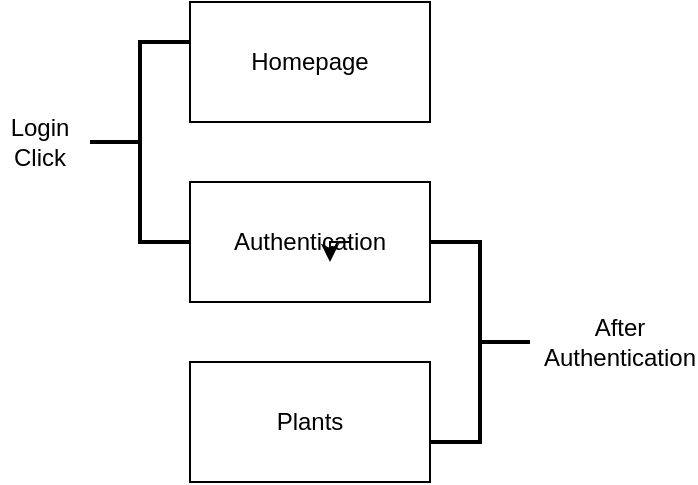 <mxfile version="14.7.4" type="embed" pages="4"><diagram id="yclw1ULg6vFk_WbH5rQ_" name="Main Diagram"><mxGraphModel dx="899" dy="782" grid="1" gridSize="10" guides="1" tooltips="1" connect="1" arrows="1" fold="1" page="1" pageScale="1" pageWidth="850" pageHeight="1100" math="0" shadow="0"><root><mxCell id="0"/><mxCell id="1" parent="0"/><mxCell id="2" value="" style="rounded=0;whiteSpace=wrap;html=1;" vertex="1" parent="1"><mxGeometry x="365" y="40" width="120" height="60" as="geometry"/></mxCell><mxCell id="3" value="Homepage" style="text;html=1;strokeColor=none;fillColor=none;align=center;verticalAlign=middle;whiteSpace=wrap;rounded=0;" vertex="1" parent="1"><mxGeometry x="405" y="60" width="40" height="20" as="geometry"/></mxCell><mxCell id="8" value="" style="rounded=0;whiteSpace=wrap;html=1;" vertex="1" parent="1"><mxGeometry x="365" y="130" width="120" height="60" as="geometry"/></mxCell><mxCell id="9" value="Authentication" style="text;html=1;strokeColor=none;fillColor=none;align=center;verticalAlign=middle;whiteSpace=wrap;rounded=0;" vertex="1" parent="1"><mxGeometry x="405" y="150" width="40" height="20" as="geometry"/></mxCell><mxCell id="10" value="" style="strokeWidth=2;html=1;shape=mxgraph.flowchart.annotation_2;align=left;labelPosition=right;pointerEvents=1;" vertex="1" parent="1"><mxGeometry x="315" y="60" width="50" height="100" as="geometry"/></mxCell><mxCell id="11" value="Login Click" style="text;html=1;strokeColor=none;fillColor=none;align=center;verticalAlign=middle;whiteSpace=wrap;rounded=0;" vertex="1" parent="1"><mxGeometry x="270" y="100" width="40" height="20" as="geometry"/></mxCell><mxCell id="12" value="" style="rounded=0;whiteSpace=wrap;html=1;" vertex="1" parent="1"><mxGeometry x="365" y="220" width="120" height="60" as="geometry"/></mxCell><mxCell id="13" value="" style="strokeWidth=2;html=1;shape=mxgraph.flowchart.annotation_2;align=left;labelPosition=right;pointerEvents=1;flipH=1;" vertex="1" parent="1"><mxGeometry x="485" y="160" width="50" height="100" as="geometry"/></mxCell><mxCell id="14" value="Plants" style="text;html=1;strokeColor=none;fillColor=none;align=center;verticalAlign=middle;whiteSpace=wrap;rounded=0;" vertex="1" parent="1"><mxGeometry x="405" y="240" width="40" height="20" as="geometry"/></mxCell><mxCell id="15" value="After Authentication" style="text;html=1;strokeColor=none;fillColor=none;align=center;verticalAlign=middle;whiteSpace=wrap;rounded=0;" vertex="1" parent="1"><mxGeometry x="560" y="200" width="40" height="20" as="geometry"/></mxCell><mxCell id="nSdYHwU-kug_QnSnJprZ-15" style="edgeStyle=orthogonalEdgeStyle;rounded=0;orthogonalLoop=1;jettySize=auto;html=1;exitX=1;exitY=0.5;exitDx=0;exitDy=0;entryX=0.75;entryY=1;entryDx=0;entryDy=0;" edge="1" parent="1" source="9" target="9"><mxGeometry relative="1" as="geometry"/></mxCell></root></mxGraphModel></diagram><diagram id="PUIj7rCm0iovViKKXlg5" name="Homepage"><mxGraphModel dx="899" dy="782" grid="1" gridSize="10" guides="1" tooltips="1" connect="1" arrows="1" fold="1" page="1" pageScale="1" pageWidth="850" pageHeight="1100" math="0" shadow="0"><root><mxCell id="lg5776qy8qXzaJbZs1tl-0"/><mxCell id="lg5776qy8qXzaJbZs1tl-1" parent="lg5776qy8qXzaJbZs1tl-0"/><mxCell id="lg5776qy8qXzaJbZs1tl-2" value="" style="rounded=0;whiteSpace=wrap;html=1;" vertex="1" parent="lg5776qy8qXzaJbZs1tl-1"><mxGeometry width="850" height="60" as="geometry"/></mxCell><mxCell id="lg5776qy8qXzaJbZs1tl-3" value="" style="rounded=1;whiteSpace=wrap;html=1;" vertex="1" parent="lg5776qy8qXzaJbZs1tl-1"><mxGeometry x="730" width="120" height="60" as="geometry"/></mxCell><mxCell id="lg5776qy8qXzaJbZs1tl-4" value="Login" style="text;html=1;strokeColor=none;fillColor=none;align=center;verticalAlign=middle;whiteSpace=wrap;rounded=0;" vertex="1" parent="lg5776qy8qXzaJbZs1tl-1"><mxGeometry x="770" y="20" width="40" height="20" as="geometry"/></mxCell><mxCell id="lg5776qy8qXzaJbZs1tl-5" value="&lt;font style=&quot;font-size: 24px&quot;&gt;Water My Plants&lt;/font&gt;" style="text;html=1;strokeColor=none;fillColor=none;align=center;verticalAlign=middle;whiteSpace=wrap;rounded=0;" vertex="1" parent="lg5776qy8qXzaJbZs1tl-1"><mxGeometry x="10" y="20" width="160" height="20" as="geometry"/></mxCell><mxCell id="lg5776qy8qXzaJbZs1tl-6" value="" style="whiteSpace=wrap;html=1;aspect=fixed;" vertex="1" parent="lg5776qy8qXzaJbZs1tl-1"><mxGeometry x="160" y="90" width="540" height="540" as="geometry"/></mxCell><mxCell id="lg5776qy8qXzaJbZs1tl-7" value="Image" style="text;html=1;strokeColor=none;fillColor=none;align=center;verticalAlign=middle;whiteSpace=wrap;rounded=0;" vertex="1" parent="lg5776qy8qXzaJbZs1tl-1"><mxGeometry x="420" y="360" width="40" height="20" as="geometry"/></mxCell></root></mxGraphModel></diagram><diagram id="p4h2uIqO460c-Q5HBeCA" name="Login Page"><mxGraphModel dx="899" dy="782" grid="1" gridSize="10" guides="1" tooltips="1" connect="1" arrows="1" fold="1" page="1" pageScale="1" pageWidth="850" pageHeight="1100" math="0" shadow="0"><root><mxCell id="YOneSvAEBS5pEPIZDMNY-0"/><mxCell id="YOneSvAEBS5pEPIZDMNY-1" parent="YOneSvAEBS5pEPIZDMNY-0"/><mxCell id="YOneSvAEBS5pEPIZDMNY-2" value="" style="rounded=0;whiteSpace=wrap;html=1;" vertex="1" parent="YOneSvAEBS5pEPIZDMNY-1"><mxGeometry width="850" height="60" as="geometry"/></mxCell><mxCell id="YOneSvAEBS5pEPIZDMNY-3" value="" style="rounded=1;whiteSpace=wrap;html=1;" vertex="1" parent="YOneSvAEBS5pEPIZDMNY-1"><mxGeometry x="730" width="120" height="60" as="geometry"/></mxCell><mxCell id="Wf5KB4MOkmPtYmZ8Qt2E-0" value="&lt;font style=&quot;font-size: 24px&quot;&gt;Water My Plants&lt;/font&gt;" style="text;html=1;strokeColor=none;fillColor=none;align=center;verticalAlign=middle;whiteSpace=wrap;rounded=0;" vertex="1" parent="YOneSvAEBS5pEPIZDMNY-1"><mxGeometry x="10" y="20" width="160" height="20" as="geometry"/></mxCell><mxCell id="Wf5KB4MOkmPtYmZ8Qt2E-1" value="Email address" style="fillColor=none;strokeColor=none;align=left;fontSize=14;" vertex="1" parent="YOneSvAEBS5pEPIZDMNY-1"><mxGeometry width="260" height="40" relative="1" as="geometry"><mxPoint x="25" y="100" as="offset"/></mxGeometry></mxCell><mxCell id="Wf5KB4MOkmPtYmZ8Qt2E-2" value="" style="html=1;shadow=0;dashed=0;shape=mxgraph.bootstrap.rrect;rSize=5;fillColor=none;strokeColor=#999999;align=left;spacing=15;fontSize=14;fontColor=#6C767D;" vertex="1" parent="YOneSvAEBS5pEPIZDMNY-1"><mxGeometry width="800" height="30" relative="1" as="geometry"><mxPoint x="25" y="140" as="offset"/></mxGeometry></mxCell><mxCell id="Wf5KB4MOkmPtYmZ8Qt2E-3" value="We'll never share your email with anyone else." style="fillColor=none;strokeColor=none;align=left;spacing=2;fontSize=12;fontColor=#999999;" vertex="1" parent="YOneSvAEBS5pEPIZDMNY-1"><mxGeometry width="260" height="30" relative="1" as="geometry"><mxPoint x="25" y="170" as="offset"/></mxGeometry></mxCell><mxCell id="Wf5KB4MOkmPtYmZ8Qt2E-4" value="Password" style="fillColor=none;strokeColor=none;align=left;fontSize=14;" vertex="1" parent="YOneSvAEBS5pEPIZDMNY-1"><mxGeometry width="260" height="40" relative="1" as="geometry"><mxPoint x="25" y="200" as="offset"/></mxGeometry></mxCell><mxCell id="Wf5KB4MOkmPtYmZ8Qt2E-5" value="" style="html=1;shadow=0;dashed=0;shape=mxgraph.bootstrap.rrect;rSize=5;fillColor=none;strokeColor=#999999;align=left;spacing=15;fontSize=14;fontColor=#6C767D;" vertex="1" parent="YOneSvAEBS5pEPIZDMNY-1"><mxGeometry width="800" height="30" relative="1" as="geometry"><mxPoint x="25" y="240" as="offset"/></mxGeometry></mxCell><mxCell id="Wf5KB4MOkmPtYmZ8Qt2E-6" value="Check me out" style="html=1;shadow=0;dashed=0;shape=mxgraph.bootstrap.rrect;rSize=2;fillColor=#EDEDED;strokeColor=#999999;align=left;fontSize=14;fontColor=#000000;labelPosition=right;verticalLabelPosition=middle;verticalAlign=middle;spacingLeft=5;spacingTop=-2;gradientColor=#DEDEDE;" vertex="1" parent="YOneSvAEBS5pEPIZDMNY-1"><mxGeometry width="10" height="10" relative="1" as="geometry"><mxPoint x="25" y="290" as="offset"/></mxGeometry></mxCell><mxCell id="Wf5KB4MOkmPtYmZ8Qt2E-7" value="Sign in" style="html=1;shadow=0;dashed=0;shape=mxgraph.bootstrap.rrect;rSize=5;fillColor=#0085FC;strokeColor=none;align=center;fontSize=14;fontColor=#FFFFFF;" vertex="1" parent="YOneSvAEBS5pEPIZDMNY-1"><mxGeometry width="70" height="40" relative="1" as="geometry"><mxPoint x="25" y="320" as="offset"/></mxGeometry></mxCell></root></mxGraphModel></diagram><diagram id="nBGy-O6szWfCmj0onqlp" name="Plants"><mxGraphModel dx="899" dy="782" grid="1" gridSize="10" guides="1" tooltips="1" connect="1" arrows="1" fold="1" page="1" pageScale="1" pageWidth="850" pageHeight="1100" math="0" shadow="0"><root><mxCell id="DuwunkOj8kha_-xpxcaw-0"/><mxCell id="DuwunkOj8kha_-xpxcaw-1" parent="DuwunkOj8kha_-xpxcaw-0"/><mxCell id="DuwunkOj8kha_-xpxcaw-2" value="" style="rounded=0;whiteSpace=wrap;html=1;" vertex="1" parent="DuwunkOj8kha_-xpxcaw-1"><mxGeometry width="850" height="60" as="geometry"/></mxCell><mxCell id="DuwunkOj8kha_-xpxcaw-3" value="&lt;font style=&quot;font-size: 24px&quot;&gt;Water My Plants&lt;/font&gt;" style="text;html=1;strokeColor=none;fillColor=none;align=center;verticalAlign=middle;whiteSpace=wrap;rounded=0;" vertex="1" parent="DuwunkOj8kha_-xpxcaw-1"><mxGeometry x="10" y="20" width="160" height="20" as="geometry"/></mxCell><mxCell id="DuwunkOj8kha_-xpxcaw-4" value="" style="whiteSpace=wrap;html=1;aspect=fixed;" vertex="1" parent="DuwunkOj8kha_-xpxcaw-1"><mxGeometry x="80" y="120" width="200" height="200" as="geometry"/></mxCell><mxCell id="DuwunkOj8kha_-xpxcaw-5" value="&lt;h1&gt;Heading&lt;/h1&gt;&lt;p&gt;Lorem ipsum dolor sit amet, consectetur adipisicing elit, sed do eiusmod tempor incididunt ut labore et dolore magna aliqua.&lt;/p&gt;" style="text;html=1;strokeColor=none;fillColor=none;spacing=5;spacingTop=-20;whiteSpace=wrap;overflow=hidden;rounded=0;" vertex="1" parent="DuwunkOj8kha_-xpxcaw-1"><mxGeometry x="320" y="160" width="440" height="370" as="geometry"/></mxCell></root></mxGraphModel></diagram></mxfile>